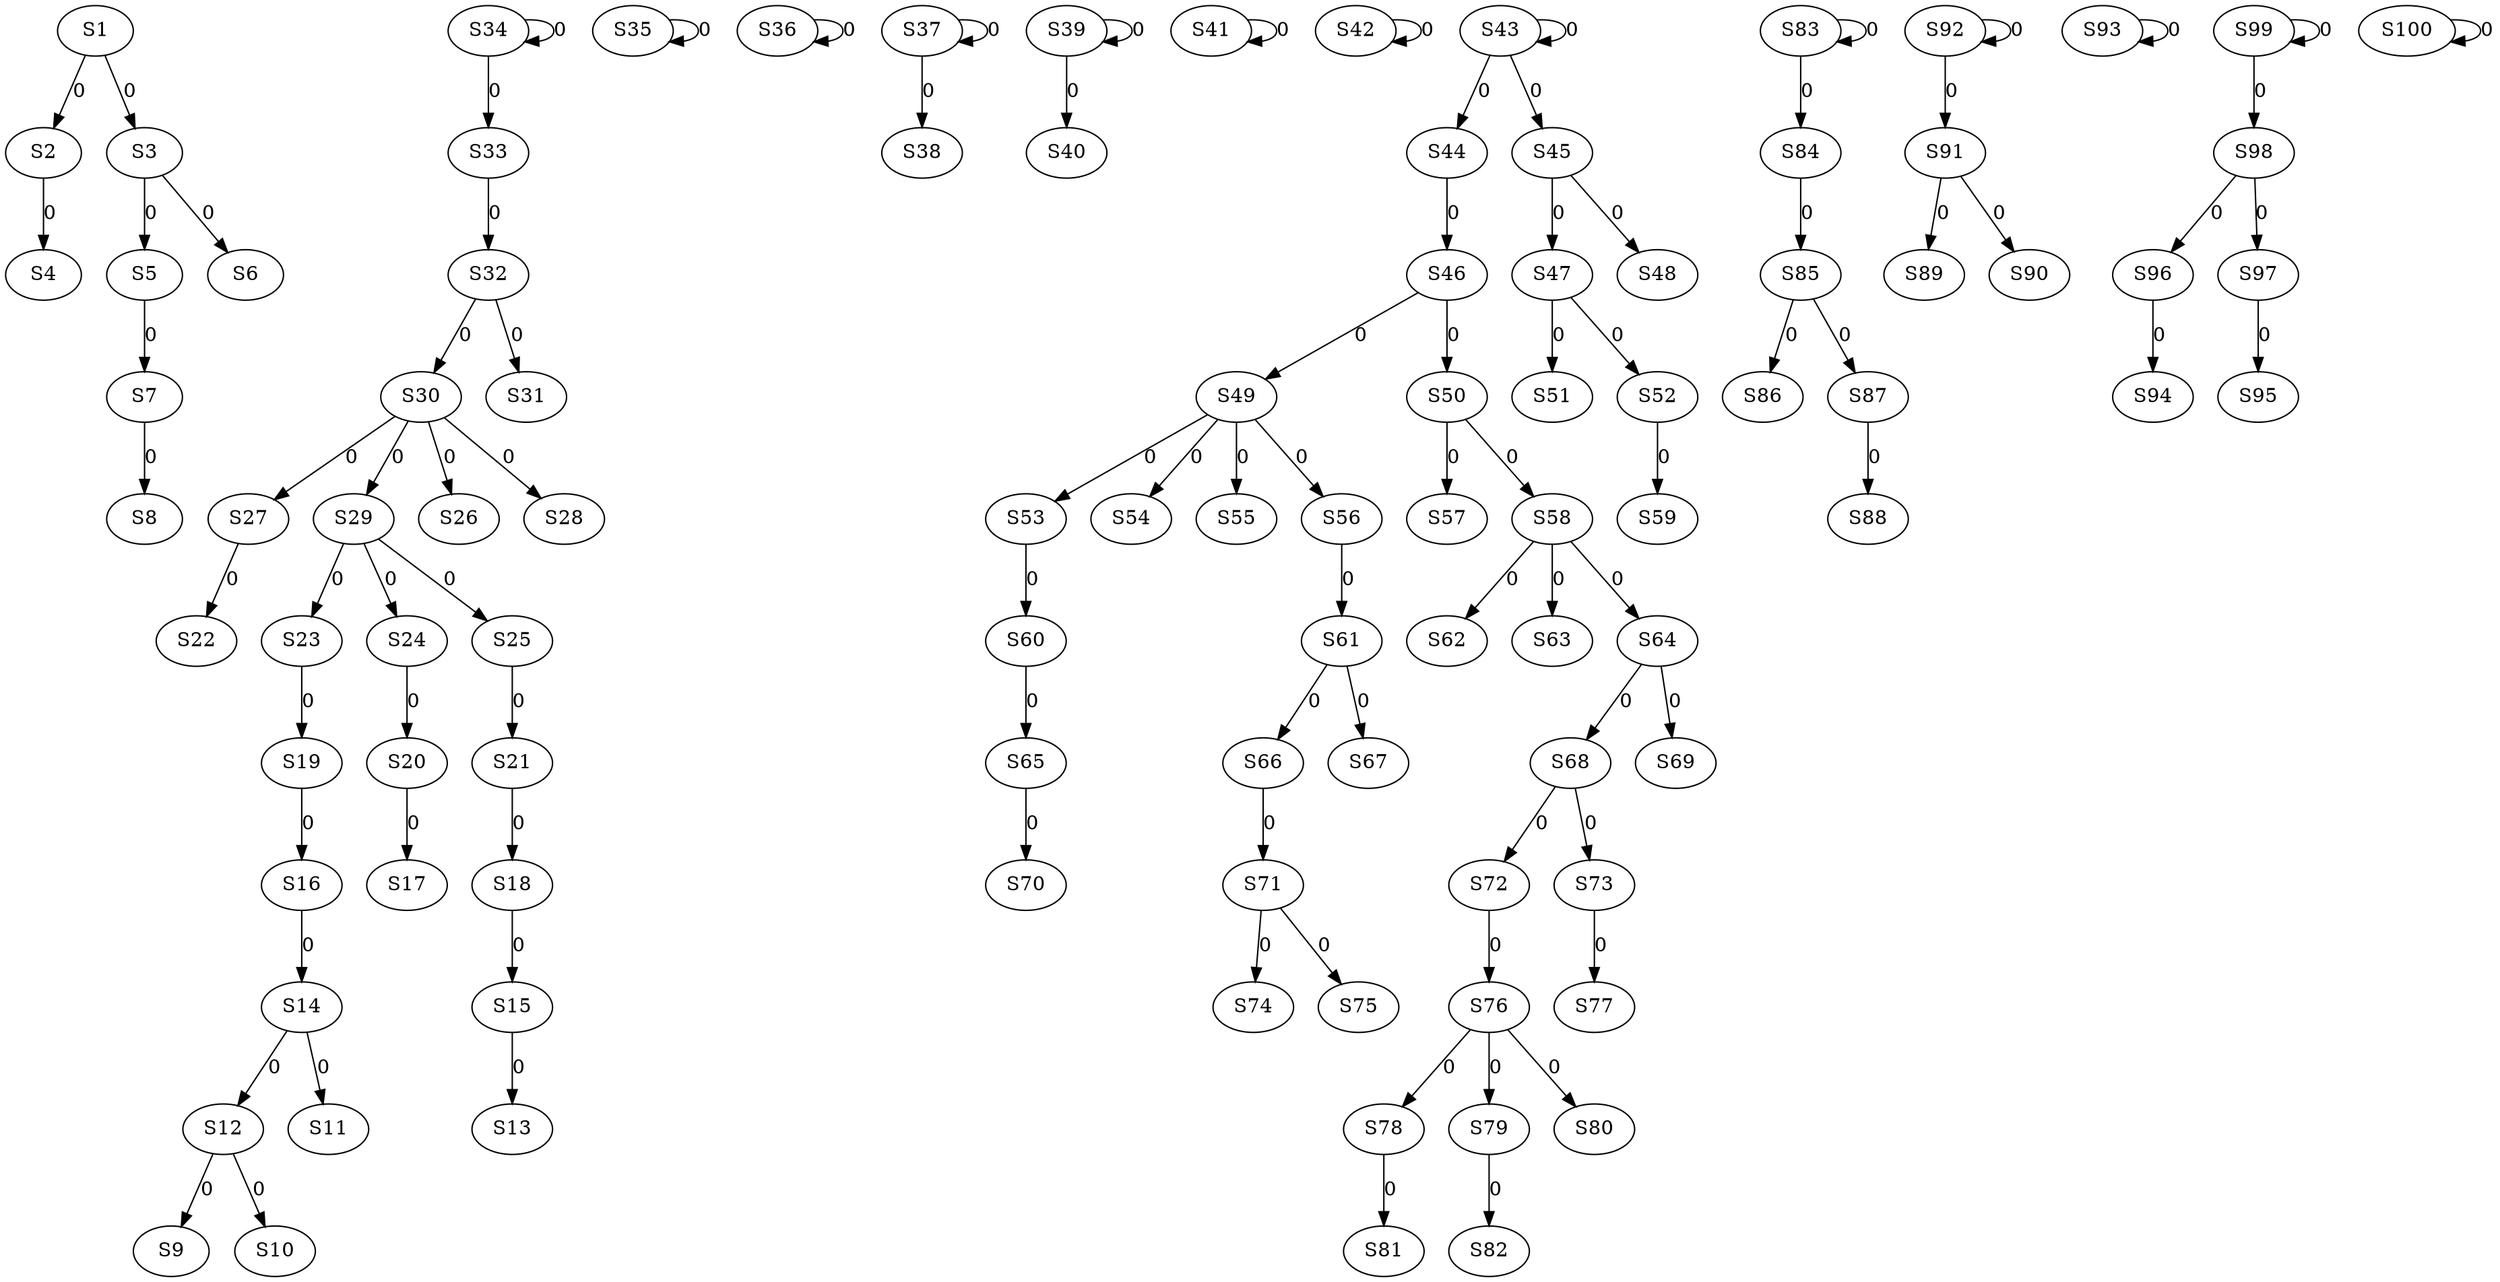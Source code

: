 strict digraph {
	S1 -> S2 [ label = 0 ];
	S1 -> S3 [ label = 0 ];
	S2 -> S4 [ label = 0 ];
	S3 -> S5 [ label = 0 ];
	S3 -> S6 [ label = 0 ];
	S5 -> S7 [ label = 0 ];
	S7 -> S8 [ label = 0 ];
	S12 -> S9 [ label = 0 ];
	S12 -> S10 [ label = 0 ];
	S14 -> S11 [ label = 0 ];
	S14 -> S12 [ label = 0 ];
	S15 -> S13 [ label = 0 ];
	S16 -> S14 [ label = 0 ];
	S18 -> S15 [ label = 0 ];
	S19 -> S16 [ label = 0 ];
	S20 -> S17 [ label = 0 ];
	S21 -> S18 [ label = 0 ];
	S23 -> S19 [ label = 0 ];
	S24 -> S20 [ label = 0 ];
	S25 -> S21 [ label = 0 ];
	S27 -> S22 [ label = 0 ];
	S29 -> S23 [ label = 0 ];
	S29 -> S24 [ label = 0 ];
	S29 -> S25 [ label = 0 ];
	S30 -> S26 [ label = 0 ];
	S30 -> S27 [ label = 0 ];
	S30 -> S28 [ label = 0 ];
	S30 -> S29 [ label = 0 ];
	S32 -> S30 [ label = 0 ];
	S32 -> S31 [ label = 0 ];
	S33 -> S32 [ label = 0 ];
	S34 -> S33 [ label = 0 ];
	S34 -> S34 [ label = 0 ];
	S35 -> S35 [ label = 0 ];
	S36 -> S36 [ label = 0 ];
	S37 -> S37 [ label = 0 ];
	S37 -> S38 [ label = 0 ];
	S39 -> S39 [ label = 0 ];
	S39 -> S40 [ label = 0 ];
	S41 -> S41 [ label = 0 ];
	S42 -> S42 [ label = 0 ];
	S43 -> S43 [ label = 0 ];
	S43 -> S44 [ label = 0 ];
	S43 -> S45 [ label = 0 ];
	S44 -> S46 [ label = 0 ];
	S45 -> S47 [ label = 0 ];
	S45 -> S48 [ label = 0 ];
	S46 -> S49 [ label = 0 ];
	S46 -> S50 [ label = 0 ];
	S47 -> S51 [ label = 0 ];
	S47 -> S52 [ label = 0 ];
	S49 -> S53 [ label = 0 ];
	S49 -> S54 [ label = 0 ];
	S49 -> S55 [ label = 0 ];
	S49 -> S56 [ label = 0 ];
	S50 -> S57 [ label = 0 ];
	S50 -> S58 [ label = 0 ];
	S52 -> S59 [ label = 0 ];
	S53 -> S60 [ label = 0 ];
	S56 -> S61 [ label = 0 ];
	S58 -> S62 [ label = 0 ];
	S58 -> S63 [ label = 0 ];
	S58 -> S64 [ label = 0 ];
	S60 -> S65 [ label = 0 ];
	S61 -> S66 [ label = 0 ];
	S61 -> S67 [ label = 0 ];
	S64 -> S68 [ label = 0 ];
	S64 -> S69 [ label = 0 ];
	S65 -> S70 [ label = 0 ];
	S66 -> S71 [ label = 0 ];
	S68 -> S72 [ label = 0 ];
	S68 -> S73 [ label = 0 ];
	S71 -> S74 [ label = 0 ];
	S71 -> S75 [ label = 0 ];
	S72 -> S76 [ label = 0 ];
	S73 -> S77 [ label = 0 ];
	S76 -> S78 [ label = 0 ];
	S76 -> S79 [ label = 0 ];
	S76 -> S80 [ label = 0 ];
	S78 -> S81 [ label = 0 ];
	S79 -> S82 [ label = 0 ];
	S83 -> S83 [ label = 0 ];
	S83 -> S84 [ label = 0 ];
	S84 -> S85 [ label = 0 ];
	S85 -> S86 [ label = 0 ];
	S85 -> S87 [ label = 0 ];
	S87 -> S88 [ label = 0 ];
	S91 -> S89 [ label = 0 ];
	S91 -> S90 [ label = 0 ];
	S92 -> S91 [ label = 0 ];
	S92 -> S92 [ label = 0 ];
	S93 -> S93 [ label = 0 ];
	S96 -> S94 [ label = 0 ];
	S97 -> S95 [ label = 0 ];
	S98 -> S96 [ label = 0 ];
	S98 -> S97 [ label = 0 ];
	S99 -> S98 [ label = 0 ];
	S99 -> S99 [ label = 0 ];
	S100 -> S100 [ label = 0 ];
}